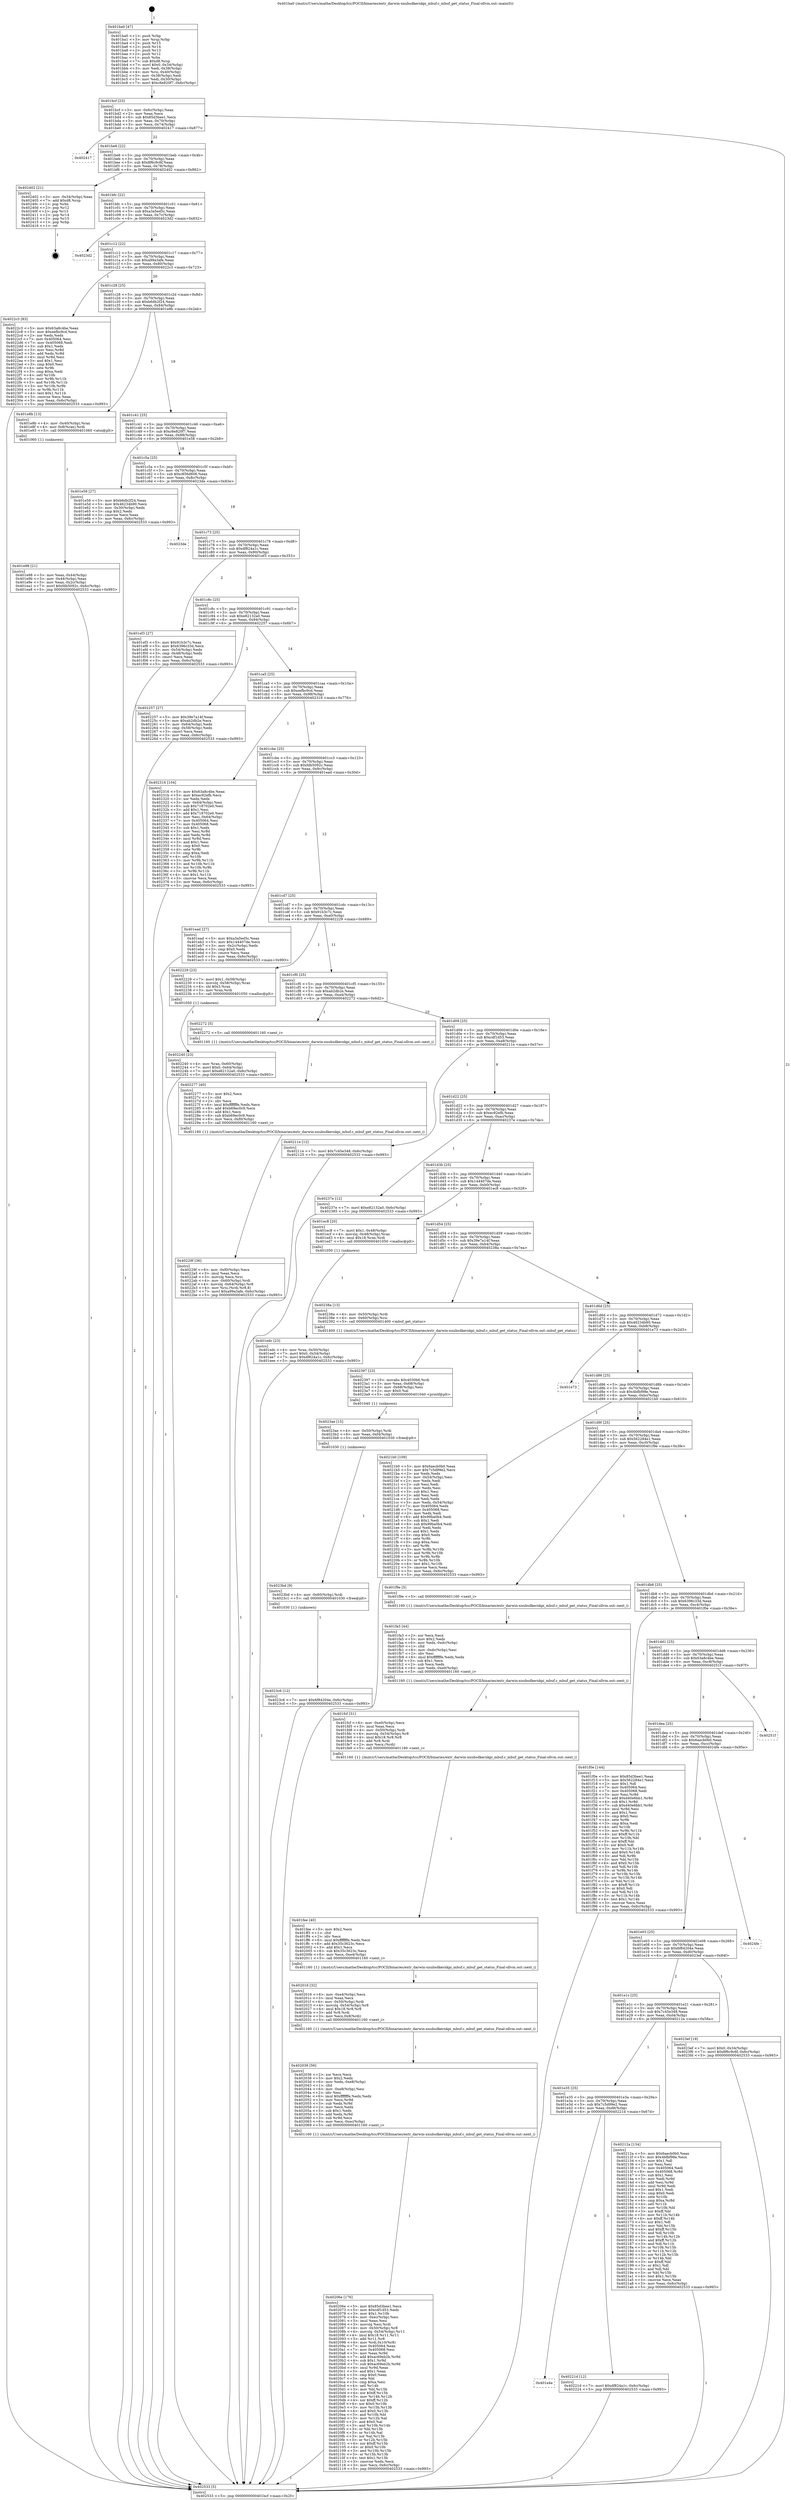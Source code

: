 digraph "0x401ba0" {
  label = "0x401ba0 (/mnt/c/Users/mathe/Desktop/tcc/POCII/binaries/extr_darwin-xnubsdkernkpi_mbuf.c_mbuf_get_status_Final-ollvm.out::main(0))"
  labelloc = "t"
  node[shape=record]

  Entry [label="",width=0.3,height=0.3,shape=circle,fillcolor=black,style=filled]
  "0x401bcf" [label="{
     0x401bcf [23]\l
     | [instrs]\l
     &nbsp;&nbsp;0x401bcf \<+3\>: mov -0x6c(%rbp),%eax\l
     &nbsp;&nbsp;0x401bd2 \<+2\>: mov %eax,%ecx\l
     &nbsp;&nbsp;0x401bd4 \<+6\>: sub $0x85d3bee1,%ecx\l
     &nbsp;&nbsp;0x401bda \<+3\>: mov %eax,-0x70(%rbp)\l
     &nbsp;&nbsp;0x401bdd \<+3\>: mov %ecx,-0x74(%rbp)\l
     &nbsp;&nbsp;0x401be0 \<+6\>: je 0000000000402417 \<main+0x877\>\l
  }"]
  "0x402417" [label="{
     0x402417\l
  }", style=dashed]
  "0x401be6" [label="{
     0x401be6 [22]\l
     | [instrs]\l
     &nbsp;&nbsp;0x401be6 \<+5\>: jmp 0000000000401beb \<main+0x4b\>\l
     &nbsp;&nbsp;0x401beb \<+3\>: mov -0x70(%rbp),%eax\l
     &nbsp;&nbsp;0x401bee \<+5\>: sub $0x8f6c9c6f,%eax\l
     &nbsp;&nbsp;0x401bf3 \<+3\>: mov %eax,-0x78(%rbp)\l
     &nbsp;&nbsp;0x401bf6 \<+6\>: je 0000000000402402 \<main+0x862\>\l
  }"]
  Exit [label="",width=0.3,height=0.3,shape=circle,fillcolor=black,style=filled,peripheries=2]
  "0x402402" [label="{
     0x402402 [21]\l
     | [instrs]\l
     &nbsp;&nbsp;0x402402 \<+3\>: mov -0x34(%rbp),%eax\l
     &nbsp;&nbsp;0x402405 \<+7\>: add $0xd8,%rsp\l
     &nbsp;&nbsp;0x40240c \<+1\>: pop %rbx\l
     &nbsp;&nbsp;0x40240d \<+2\>: pop %r12\l
     &nbsp;&nbsp;0x40240f \<+2\>: pop %r13\l
     &nbsp;&nbsp;0x402411 \<+2\>: pop %r14\l
     &nbsp;&nbsp;0x402413 \<+2\>: pop %r15\l
     &nbsp;&nbsp;0x402415 \<+1\>: pop %rbp\l
     &nbsp;&nbsp;0x402416 \<+1\>: ret\l
  }"]
  "0x401bfc" [label="{
     0x401bfc [22]\l
     | [instrs]\l
     &nbsp;&nbsp;0x401bfc \<+5\>: jmp 0000000000401c01 \<main+0x61\>\l
     &nbsp;&nbsp;0x401c01 \<+3\>: mov -0x70(%rbp),%eax\l
     &nbsp;&nbsp;0x401c04 \<+5\>: sub $0xa3a5ed5c,%eax\l
     &nbsp;&nbsp;0x401c09 \<+3\>: mov %eax,-0x7c(%rbp)\l
     &nbsp;&nbsp;0x401c0c \<+6\>: je 00000000004023d2 \<main+0x832\>\l
  }"]
  "0x4023c6" [label="{
     0x4023c6 [12]\l
     | [instrs]\l
     &nbsp;&nbsp;0x4023c6 \<+7\>: movl $0x6f84204e,-0x6c(%rbp)\l
     &nbsp;&nbsp;0x4023cd \<+5\>: jmp 0000000000402533 \<main+0x993\>\l
  }"]
  "0x4023d2" [label="{
     0x4023d2\l
  }", style=dashed]
  "0x401c12" [label="{
     0x401c12 [22]\l
     | [instrs]\l
     &nbsp;&nbsp;0x401c12 \<+5\>: jmp 0000000000401c17 \<main+0x77\>\l
     &nbsp;&nbsp;0x401c17 \<+3\>: mov -0x70(%rbp),%eax\l
     &nbsp;&nbsp;0x401c1a \<+5\>: sub $0xa99a3afe,%eax\l
     &nbsp;&nbsp;0x401c1f \<+3\>: mov %eax,-0x80(%rbp)\l
     &nbsp;&nbsp;0x401c22 \<+6\>: je 00000000004022c3 \<main+0x723\>\l
  }"]
  "0x4023bd" [label="{
     0x4023bd [9]\l
     | [instrs]\l
     &nbsp;&nbsp;0x4023bd \<+4\>: mov -0x60(%rbp),%rdi\l
     &nbsp;&nbsp;0x4023c1 \<+5\>: call 0000000000401030 \<free@plt\>\l
     | [calls]\l
     &nbsp;&nbsp;0x401030 \{1\} (unknown)\l
  }"]
  "0x4022c3" [label="{
     0x4022c3 [83]\l
     | [instrs]\l
     &nbsp;&nbsp;0x4022c3 \<+5\>: mov $0x63a8c4be,%eax\l
     &nbsp;&nbsp;0x4022c8 \<+5\>: mov $0xeefbc9cd,%ecx\l
     &nbsp;&nbsp;0x4022cd \<+2\>: xor %edx,%edx\l
     &nbsp;&nbsp;0x4022cf \<+7\>: mov 0x405064,%esi\l
     &nbsp;&nbsp;0x4022d6 \<+7\>: mov 0x405068,%edi\l
     &nbsp;&nbsp;0x4022dd \<+3\>: sub $0x1,%edx\l
     &nbsp;&nbsp;0x4022e0 \<+3\>: mov %esi,%r8d\l
     &nbsp;&nbsp;0x4022e3 \<+3\>: add %edx,%r8d\l
     &nbsp;&nbsp;0x4022e6 \<+4\>: imul %r8d,%esi\l
     &nbsp;&nbsp;0x4022ea \<+3\>: and $0x1,%esi\l
     &nbsp;&nbsp;0x4022ed \<+3\>: cmp $0x0,%esi\l
     &nbsp;&nbsp;0x4022f0 \<+4\>: sete %r9b\l
     &nbsp;&nbsp;0x4022f4 \<+3\>: cmp $0xa,%edi\l
     &nbsp;&nbsp;0x4022f7 \<+4\>: setl %r10b\l
     &nbsp;&nbsp;0x4022fb \<+3\>: mov %r9b,%r11b\l
     &nbsp;&nbsp;0x4022fe \<+3\>: and %r10b,%r11b\l
     &nbsp;&nbsp;0x402301 \<+3\>: xor %r10b,%r9b\l
     &nbsp;&nbsp;0x402304 \<+3\>: or %r9b,%r11b\l
     &nbsp;&nbsp;0x402307 \<+4\>: test $0x1,%r11b\l
     &nbsp;&nbsp;0x40230b \<+3\>: cmovne %ecx,%eax\l
     &nbsp;&nbsp;0x40230e \<+3\>: mov %eax,-0x6c(%rbp)\l
     &nbsp;&nbsp;0x402311 \<+5\>: jmp 0000000000402533 \<main+0x993\>\l
  }"]
  "0x401c28" [label="{
     0x401c28 [25]\l
     | [instrs]\l
     &nbsp;&nbsp;0x401c28 \<+5\>: jmp 0000000000401c2d \<main+0x8d\>\l
     &nbsp;&nbsp;0x401c2d \<+3\>: mov -0x70(%rbp),%eax\l
     &nbsp;&nbsp;0x401c30 \<+5\>: sub $0xb6db2f24,%eax\l
     &nbsp;&nbsp;0x401c35 \<+6\>: mov %eax,-0x84(%rbp)\l
     &nbsp;&nbsp;0x401c3b \<+6\>: je 0000000000401e8b \<main+0x2eb\>\l
  }"]
  "0x4023ae" [label="{
     0x4023ae [15]\l
     | [instrs]\l
     &nbsp;&nbsp;0x4023ae \<+4\>: mov -0x50(%rbp),%rdi\l
     &nbsp;&nbsp;0x4023b2 \<+6\>: mov %eax,-0xf4(%rbp)\l
     &nbsp;&nbsp;0x4023b8 \<+5\>: call 0000000000401030 \<free@plt\>\l
     | [calls]\l
     &nbsp;&nbsp;0x401030 \{1\} (unknown)\l
  }"]
  "0x401e8b" [label="{
     0x401e8b [13]\l
     | [instrs]\l
     &nbsp;&nbsp;0x401e8b \<+4\>: mov -0x40(%rbp),%rax\l
     &nbsp;&nbsp;0x401e8f \<+4\>: mov 0x8(%rax),%rdi\l
     &nbsp;&nbsp;0x401e93 \<+5\>: call 0000000000401060 \<atoi@plt\>\l
     | [calls]\l
     &nbsp;&nbsp;0x401060 \{1\} (unknown)\l
  }"]
  "0x401c41" [label="{
     0x401c41 [25]\l
     | [instrs]\l
     &nbsp;&nbsp;0x401c41 \<+5\>: jmp 0000000000401c46 \<main+0xa6\>\l
     &nbsp;&nbsp;0x401c46 \<+3\>: mov -0x70(%rbp),%eax\l
     &nbsp;&nbsp;0x401c49 \<+5\>: sub $0xc6e820f7,%eax\l
     &nbsp;&nbsp;0x401c4e \<+6\>: mov %eax,-0x88(%rbp)\l
     &nbsp;&nbsp;0x401c54 \<+6\>: je 0000000000401e58 \<main+0x2b8\>\l
  }"]
  "0x402397" [label="{
     0x402397 [23]\l
     | [instrs]\l
     &nbsp;&nbsp;0x402397 \<+10\>: movabs $0x4030b6,%rdi\l
     &nbsp;&nbsp;0x4023a1 \<+3\>: mov %eax,-0x68(%rbp)\l
     &nbsp;&nbsp;0x4023a4 \<+3\>: mov -0x68(%rbp),%esi\l
     &nbsp;&nbsp;0x4023a7 \<+2\>: mov $0x0,%al\l
     &nbsp;&nbsp;0x4023a9 \<+5\>: call 0000000000401040 \<printf@plt\>\l
     | [calls]\l
     &nbsp;&nbsp;0x401040 \{1\} (unknown)\l
  }"]
  "0x401e58" [label="{
     0x401e58 [27]\l
     | [instrs]\l
     &nbsp;&nbsp;0x401e58 \<+5\>: mov $0xb6db2f24,%eax\l
     &nbsp;&nbsp;0x401e5d \<+5\>: mov $0x46234b90,%ecx\l
     &nbsp;&nbsp;0x401e62 \<+3\>: mov -0x30(%rbp),%edx\l
     &nbsp;&nbsp;0x401e65 \<+3\>: cmp $0x2,%edx\l
     &nbsp;&nbsp;0x401e68 \<+3\>: cmovne %ecx,%eax\l
     &nbsp;&nbsp;0x401e6b \<+3\>: mov %eax,-0x6c(%rbp)\l
     &nbsp;&nbsp;0x401e6e \<+5\>: jmp 0000000000402533 \<main+0x993\>\l
  }"]
  "0x401c5a" [label="{
     0x401c5a [25]\l
     | [instrs]\l
     &nbsp;&nbsp;0x401c5a \<+5\>: jmp 0000000000401c5f \<main+0xbf\>\l
     &nbsp;&nbsp;0x401c5f \<+3\>: mov -0x70(%rbp),%eax\l
     &nbsp;&nbsp;0x401c62 \<+5\>: sub $0xc856d606,%eax\l
     &nbsp;&nbsp;0x401c67 \<+6\>: mov %eax,-0x8c(%rbp)\l
     &nbsp;&nbsp;0x401c6d \<+6\>: je 00000000004023de \<main+0x83e\>\l
  }"]
  "0x402533" [label="{
     0x402533 [5]\l
     | [instrs]\l
     &nbsp;&nbsp;0x402533 \<+5\>: jmp 0000000000401bcf \<main+0x2f\>\l
  }"]
  "0x401ba0" [label="{
     0x401ba0 [47]\l
     | [instrs]\l
     &nbsp;&nbsp;0x401ba0 \<+1\>: push %rbp\l
     &nbsp;&nbsp;0x401ba1 \<+3\>: mov %rsp,%rbp\l
     &nbsp;&nbsp;0x401ba4 \<+2\>: push %r15\l
     &nbsp;&nbsp;0x401ba6 \<+2\>: push %r14\l
     &nbsp;&nbsp;0x401ba8 \<+2\>: push %r13\l
     &nbsp;&nbsp;0x401baa \<+2\>: push %r12\l
     &nbsp;&nbsp;0x401bac \<+1\>: push %rbx\l
     &nbsp;&nbsp;0x401bad \<+7\>: sub $0xd8,%rsp\l
     &nbsp;&nbsp;0x401bb4 \<+7\>: movl $0x0,-0x34(%rbp)\l
     &nbsp;&nbsp;0x401bbb \<+3\>: mov %edi,-0x38(%rbp)\l
     &nbsp;&nbsp;0x401bbe \<+4\>: mov %rsi,-0x40(%rbp)\l
     &nbsp;&nbsp;0x401bc2 \<+3\>: mov -0x38(%rbp),%edi\l
     &nbsp;&nbsp;0x401bc5 \<+3\>: mov %edi,-0x30(%rbp)\l
     &nbsp;&nbsp;0x401bc8 \<+7\>: movl $0xc6e820f7,-0x6c(%rbp)\l
  }"]
  "0x401e98" [label="{
     0x401e98 [21]\l
     | [instrs]\l
     &nbsp;&nbsp;0x401e98 \<+3\>: mov %eax,-0x44(%rbp)\l
     &nbsp;&nbsp;0x401e9b \<+3\>: mov -0x44(%rbp),%eax\l
     &nbsp;&nbsp;0x401e9e \<+3\>: mov %eax,-0x2c(%rbp)\l
     &nbsp;&nbsp;0x401ea1 \<+7\>: movl $0xfdb5092c,-0x6c(%rbp)\l
     &nbsp;&nbsp;0x401ea8 \<+5\>: jmp 0000000000402533 \<main+0x993\>\l
  }"]
  "0x40229f" [label="{
     0x40229f [36]\l
     | [instrs]\l
     &nbsp;&nbsp;0x40229f \<+6\>: mov -0xf0(%rbp),%ecx\l
     &nbsp;&nbsp;0x4022a5 \<+3\>: imul %eax,%ecx\l
     &nbsp;&nbsp;0x4022a8 \<+3\>: movslq %ecx,%rsi\l
     &nbsp;&nbsp;0x4022ab \<+4\>: mov -0x60(%rbp),%rdi\l
     &nbsp;&nbsp;0x4022af \<+4\>: movslq -0x64(%rbp),%r8\l
     &nbsp;&nbsp;0x4022b3 \<+4\>: mov %rsi,(%rdi,%r8,8)\l
     &nbsp;&nbsp;0x4022b7 \<+7\>: movl $0xa99a3afe,-0x6c(%rbp)\l
     &nbsp;&nbsp;0x4022be \<+5\>: jmp 0000000000402533 \<main+0x993\>\l
  }"]
  "0x4023de" [label="{
     0x4023de\l
  }", style=dashed]
  "0x401c73" [label="{
     0x401c73 [25]\l
     | [instrs]\l
     &nbsp;&nbsp;0x401c73 \<+5\>: jmp 0000000000401c78 \<main+0xd8\>\l
     &nbsp;&nbsp;0x401c78 \<+3\>: mov -0x70(%rbp),%eax\l
     &nbsp;&nbsp;0x401c7b \<+5\>: sub $0xdf824a1c,%eax\l
     &nbsp;&nbsp;0x401c80 \<+6\>: mov %eax,-0x90(%rbp)\l
     &nbsp;&nbsp;0x401c86 \<+6\>: je 0000000000401ef3 \<main+0x353\>\l
  }"]
  "0x402277" [label="{
     0x402277 [40]\l
     | [instrs]\l
     &nbsp;&nbsp;0x402277 \<+5\>: mov $0x2,%ecx\l
     &nbsp;&nbsp;0x40227c \<+1\>: cltd\l
     &nbsp;&nbsp;0x40227d \<+2\>: idiv %ecx\l
     &nbsp;&nbsp;0x40227f \<+6\>: imul $0xfffffffe,%edx,%ecx\l
     &nbsp;&nbsp;0x402285 \<+6\>: add $0xb69ec0c9,%ecx\l
     &nbsp;&nbsp;0x40228b \<+3\>: add $0x1,%ecx\l
     &nbsp;&nbsp;0x40228e \<+6\>: sub $0xb69ec0c9,%ecx\l
     &nbsp;&nbsp;0x402294 \<+6\>: mov %ecx,-0xf0(%rbp)\l
     &nbsp;&nbsp;0x40229a \<+5\>: call 0000000000401160 \<next_i\>\l
     | [calls]\l
     &nbsp;&nbsp;0x401160 \{1\} (/mnt/c/Users/mathe/Desktop/tcc/POCII/binaries/extr_darwin-xnubsdkernkpi_mbuf.c_mbuf_get_status_Final-ollvm.out::next_i)\l
  }"]
  "0x401ef3" [label="{
     0x401ef3 [27]\l
     | [instrs]\l
     &nbsp;&nbsp;0x401ef3 \<+5\>: mov $0x91b3c7c,%eax\l
     &nbsp;&nbsp;0x401ef8 \<+5\>: mov $0x6396c33d,%ecx\l
     &nbsp;&nbsp;0x401efd \<+3\>: mov -0x54(%rbp),%edx\l
     &nbsp;&nbsp;0x401f00 \<+3\>: cmp -0x48(%rbp),%edx\l
     &nbsp;&nbsp;0x401f03 \<+3\>: cmovl %ecx,%eax\l
     &nbsp;&nbsp;0x401f06 \<+3\>: mov %eax,-0x6c(%rbp)\l
     &nbsp;&nbsp;0x401f09 \<+5\>: jmp 0000000000402533 \<main+0x993\>\l
  }"]
  "0x401c8c" [label="{
     0x401c8c [25]\l
     | [instrs]\l
     &nbsp;&nbsp;0x401c8c \<+5\>: jmp 0000000000401c91 \<main+0xf1\>\l
     &nbsp;&nbsp;0x401c91 \<+3\>: mov -0x70(%rbp),%eax\l
     &nbsp;&nbsp;0x401c94 \<+5\>: sub $0xe82132a0,%eax\l
     &nbsp;&nbsp;0x401c99 \<+6\>: mov %eax,-0x94(%rbp)\l
     &nbsp;&nbsp;0x401c9f \<+6\>: je 0000000000402257 \<main+0x6b7\>\l
  }"]
  "0x402240" [label="{
     0x402240 [23]\l
     | [instrs]\l
     &nbsp;&nbsp;0x402240 \<+4\>: mov %rax,-0x60(%rbp)\l
     &nbsp;&nbsp;0x402244 \<+7\>: movl $0x0,-0x64(%rbp)\l
     &nbsp;&nbsp;0x40224b \<+7\>: movl $0xe82132a0,-0x6c(%rbp)\l
     &nbsp;&nbsp;0x402252 \<+5\>: jmp 0000000000402533 \<main+0x993\>\l
  }"]
  "0x402257" [label="{
     0x402257 [27]\l
     | [instrs]\l
     &nbsp;&nbsp;0x402257 \<+5\>: mov $0x39e7a14f,%eax\l
     &nbsp;&nbsp;0x40225c \<+5\>: mov $0xab2db2e,%ecx\l
     &nbsp;&nbsp;0x402261 \<+3\>: mov -0x64(%rbp),%edx\l
     &nbsp;&nbsp;0x402264 \<+3\>: cmp -0x58(%rbp),%edx\l
     &nbsp;&nbsp;0x402267 \<+3\>: cmovl %ecx,%eax\l
     &nbsp;&nbsp;0x40226a \<+3\>: mov %eax,-0x6c(%rbp)\l
     &nbsp;&nbsp;0x40226d \<+5\>: jmp 0000000000402533 \<main+0x993\>\l
  }"]
  "0x401ca5" [label="{
     0x401ca5 [25]\l
     | [instrs]\l
     &nbsp;&nbsp;0x401ca5 \<+5\>: jmp 0000000000401caa \<main+0x10a\>\l
     &nbsp;&nbsp;0x401caa \<+3\>: mov -0x70(%rbp),%eax\l
     &nbsp;&nbsp;0x401cad \<+5\>: sub $0xeefbc9cd,%eax\l
     &nbsp;&nbsp;0x401cb2 \<+6\>: mov %eax,-0x98(%rbp)\l
     &nbsp;&nbsp;0x401cb8 \<+6\>: je 0000000000402316 \<main+0x776\>\l
  }"]
  "0x401e4e" [label="{
     0x401e4e\l
  }", style=dashed]
  "0x402316" [label="{
     0x402316 [104]\l
     | [instrs]\l
     &nbsp;&nbsp;0x402316 \<+5\>: mov $0x63a8c4be,%eax\l
     &nbsp;&nbsp;0x40231b \<+5\>: mov $0xec92efb,%ecx\l
     &nbsp;&nbsp;0x402320 \<+2\>: xor %edx,%edx\l
     &nbsp;&nbsp;0x402322 \<+3\>: mov -0x64(%rbp),%esi\l
     &nbsp;&nbsp;0x402325 \<+6\>: sub $0x718702e0,%esi\l
     &nbsp;&nbsp;0x40232b \<+3\>: add $0x1,%esi\l
     &nbsp;&nbsp;0x40232e \<+6\>: add $0x718702e0,%esi\l
     &nbsp;&nbsp;0x402334 \<+3\>: mov %esi,-0x64(%rbp)\l
     &nbsp;&nbsp;0x402337 \<+7\>: mov 0x405064,%esi\l
     &nbsp;&nbsp;0x40233e \<+7\>: mov 0x405068,%edi\l
     &nbsp;&nbsp;0x402345 \<+3\>: sub $0x1,%edx\l
     &nbsp;&nbsp;0x402348 \<+3\>: mov %esi,%r8d\l
     &nbsp;&nbsp;0x40234b \<+3\>: add %edx,%r8d\l
     &nbsp;&nbsp;0x40234e \<+4\>: imul %r8d,%esi\l
     &nbsp;&nbsp;0x402352 \<+3\>: and $0x1,%esi\l
     &nbsp;&nbsp;0x402355 \<+3\>: cmp $0x0,%esi\l
     &nbsp;&nbsp;0x402358 \<+4\>: sete %r9b\l
     &nbsp;&nbsp;0x40235c \<+3\>: cmp $0xa,%edi\l
     &nbsp;&nbsp;0x40235f \<+4\>: setl %r10b\l
     &nbsp;&nbsp;0x402363 \<+3\>: mov %r9b,%r11b\l
     &nbsp;&nbsp;0x402366 \<+3\>: and %r10b,%r11b\l
     &nbsp;&nbsp;0x402369 \<+3\>: xor %r10b,%r9b\l
     &nbsp;&nbsp;0x40236c \<+3\>: or %r9b,%r11b\l
     &nbsp;&nbsp;0x40236f \<+4\>: test $0x1,%r11b\l
     &nbsp;&nbsp;0x402373 \<+3\>: cmovne %ecx,%eax\l
     &nbsp;&nbsp;0x402376 \<+3\>: mov %eax,-0x6c(%rbp)\l
     &nbsp;&nbsp;0x402379 \<+5\>: jmp 0000000000402533 \<main+0x993\>\l
  }"]
  "0x401cbe" [label="{
     0x401cbe [25]\l
     | [instrs]\l
     &nbsp;&nbsp;0x401cbe \<+5\>: jmp 0000000000401cc3 \<main+0x123\>\l
     &nbsp;&nbsp;0x401cc3 \<+3\>: mov -0x70(%rbp),%eax\l
     &nbsp;&nbsp;0x401cc6 \<+5\>: sub $0xfdb5092c,%eax\l
     &nbsp;&nbsp;0x401ccb \<+6\>: mov %eax,-0x9c(%rbp)\l
     &nbsp;&nbsp;0x401cd1 \<+6\>: je 0000000000401ead \<main+0x30d\>\l
  }"]
  "0x40221d" [label="{
     0x40221d [12]\l
     | [instrs]\l
     &nbsp;&nbsp;0x40221d \<+7\>: movl $0xdf824a1c,-0x6c(%rbp)\l
     &nbsp;&nbsp;0x402224 \<+5\>: jmp 0000000000402533 \<main+0x993\>\l
  }"]
  "0x401ead" [label="{
     0x401ead [27]\l
     | [instrs]\l
     &nbsp;&nbsp;0x401ead \<+5\>: mov $0xa3a5ed5c,%eax\l
     &nbsp;&nbsp;0x401eb2 \<+5\>: mov $0x144407de,%ecx\l
     &nbsp;&nbsp;0x401eb7 \<+3\>: mov -0x2c(%rbp),%edx\l
     &nbsp;&nbsp;0x401eba \<+3\>: cmp $0x0,%edx\l
     &nbsp;&nbsp;0x401ebd \<+3\>: cmove %ecx,%eax\l
     &nbsp;&nbsp;0x401ec0 \<+3\>: mov %eax,-0x6c(%rbp)\l
     &nbsp;&nbsp;0x401ec3 \<+5\>: jmp 0000000000402533 \<main+0x993\>\l
  }"]
  "0x401cd7" [label="{
     0x401cd7 [25]\l
     | [instrs]\l
     &nbsp;&nbsp;0x401cd7 \<+5\>: jmp 0000000000401cdc \<main+0x13c\>\l
     &nbsp;&nbsp;0x401cdc \<+3\>: mov -0x70(%rbp),%eax\l
     &nbsp;&nbsp;0x401cdf \<+5\>: sub $0x91b3c7c,%eax\l
     &nbsp;&nbsp;0x401ce4 \<+6\>: mov %eax,-0xa0(%rbp)\l
     &nbsp;&nbsp;0x401cea \<+6\>: je 0000000000402229 \<main+0x689\>\l
  }"]
  "0x401e35" [label="{
     0x401e35 [25]\l
     | [instrs]\l
     &nbsp;&nbsp;0x401e35 \<+5\>: jmp 0000000000401e3a \<main+0x29a\>\l
     &nbsp;&nbsp;0x401e3a \<+3\>: mov -0x70(%rbp),%eax\l
     &nbsp;&nbsp;0x401e3d \<+5\>: sub $0x7c5d99e2,%eax\l
     &nbsp;&nbsp;0x401e42 \<+6\>: mov %eax,-0xd8(%rbp)\l
     &nbsp;&nbsp;0x401e48 \<+6\>: je 000000000040221d \<main+0x67d\>\l
  }"]
  "0x402229" [label="{
     0x402229 [23]\l
     | [instrs]\l
     &nbsp;&nbsp;0x402229 \<+7\>: movl $0x1,-0x58(%rbp)\l
     &nbsp;&nbsp;0x402230 \<+4\>: movslq -0x58(%rbp),%rax\l
     &nbsp;&nbsp;0x402234 \<+4\>: shl $0x3,%rax\l
     &nbsp;&nbsp;0x402238 \<+3\>: mov %rax,%rdi\l
     &nbsp;&nbsp;0x40223b \<+5\>: call 0000000000401050 \<malloc@plt\>\l
     | [calls]\l
     &nbsp;&nbsp;0x401050 \{1\} (unknown)\l
  }"]
  "0x401cf0" [label="{
     0x401cf0 [25]\l
     | [instrs]\l
     &nbsp;&nbsp;0x401cf0 \<+5\>: jmp 0000000000401cf5 \<main+0x155\>\l
     &nbsp;&nbsp;0x401cf5 \<+3\>: mov -0x70(%rbp),%eax\l
     &nbsp;&nbsp;0x401cf8 \<+5\>: sub $0xab2db2e,%eax\l
     &nbsp;&nbsp;0x401cfd \<+6\>: mov %eax,-0xa4(%rbp)\l
     &nbsp;&nbsp;0x401d03 \<+6\>: je 0000000000402272 \<main+0x6d2\>\l
  }"]
  "0x40212a" [label="{
     0x40212a [134]\l
     | [instrs]\l
     &nbsp;&nbsp;0x40212a \<+5\>: mov $0x6aecb0b0,%eax\l
     &nbsp;&nbsp;0x40212f \<+5\>: mov $0x4bfbf98e,%ecx\l
     &nbsp;&nbsp;0x402134 \<+2\>: mov $0x1,%dl\l
     &nbsp;&nbsp;0x402136 \<+2\>: xor %esi,%esi\l
     &nbsp;&nbsp;0x402138 \<+7\>: mov 0x405064,%edi\l
     &nbsp;&nbsp;0x40213f \<+8\>: mov 0x405068,%r8d\l
     &nbsp;&nbsp;0x402147 \<+3\>: sub $0x1,%esi\l
     &nbsp;&nbsp;0x40214a \<+3\>: mov %edi,%r9d\l
     &nbsp;&nbsp;0x40214d \<+3\>: add %esi,%r9d\l
     &nbsp;&nbsp;0x402150 \<+4\>: imul %r9d,%edi\l
     &nbsp;&nbsp;0x402154 \<+3\>: and $0x1,%edi\l
     &nbsp;&nbsp;0x402157 \<+3\>: cmp $0x0,%edi\l
     &nbsp;&nbsp;0x40215a \<+4\>: sete %r10b\l
     &nbsp;&nbsp;0x40215e \<+4\>: cmp $0xa,%r8d\l
     &nbsp;&nbsp;0x402162 \<+4\>: setl %r11b\l
     &nbsp;&nbsp;0x402166 \<+3\>: mov %r10b,%bl\l
     &nbsp;&nbsp;0x402169 \<+3\>: xor $0xff,%bl\l
     &nbsp;&nbsp;0x40216c \<+3\>: mov %r11b,%r14b\l
     &nbsp;&nbsp;0x40216f \<+4\>: xor $0xff,%r14b\l
     &nbsp;&nbsp;0x402173 \<+3\>: xor $0x1,%dl\l
     &nbsp;&nbsp;0x402176 \<+3\>: mov %bl,%r15b\l
     &nbsp;&nbsp;0x402179 \<+4\>: and $0xff,%r15b\l
     &nbsp;&nbsp;0x40217d \<+3\>: and %dl,%r10b\l
     &nbsp;&nbsp;0x402180 \<+3\>: mov %r14b,%r12b\l
     &nbsp;&nbsp;0x402183 \<+4\>: and $0xff,%r12b\l
     &nbsp;&nbsp;0x402187 \<+3\>: and %dl,%r11b\l
     &nbsp;&nbsp;0x40218a \<+3\>: or %r10b,%r15b\l
     &nbsp;&nbsp;0x40218d \<+3\>: or %r11b,%r12b\l
     &nbsp;&nbsp;0x402190 \<+3\>: xor %r12b,%r15b\l
     &nbsp;&nbsp;0x402193 \<+3\>: or %r14b,%bl\l
     &nbsp;&nbsp;0x402196 \<+3\>: xor $0xff,%bl\l
     &nbsp;&nbsp;0x402199 \<+3\>: or $0x1,%dl\l
     &nbsp;&nbsp;0x40219c \<+2\>: and %dl,%bl\l
     &nbsp;&nbsp;0x40219e \<+3\>: or %bl,%r15b\l
     &nbsp;&nbsp;0x4021a1 \<+4\>: test $0x1,%r15b\l
     &nbsp;&nbsp;0x4021a5 \<+3\>: cmovne %ecx,%eax\l
     &nbsp;&nbsp;0x4021a8 \<+3\>: mov %eax,-0x6c(%rbp)\l
     &nbsp;&nbsp;0x4021ab \<+5\>: jmp 0000000000402533 \<main+0x993\>\l
  }"]
  "0x402272" [label="{
     0x402272 [5]\l
     | [instrs]\l
     &nbsp;&nbsp;0x402272 \<+5\>: call 0000000000401160 \<next_i\>\l
     | [calls]\l
     &nbsp;&nbsp;0x401160 \{1\} (/mnt/c/Users/mathe/Desktop/tcc/POCII/binaries/extr_darwin-xnubsdkernkpi_mbuf.c_mbuf_get_status_Final-ollvm.out::next_i)\l
  }"]
  "0x401d09" [label="{
     0x401d09 [25]\l
     | [instrs]\l
     &nbsp;&nbsp;0x401d09 \<+5\>: jmp 0000000000401d0e \<main+0x16e\>\l
     &nbsp;&nbsp;0x401d0e \<+3\>: mov -0x70(%rbp),%eax\l
     &nbsp;&nbsp;0x401d11 \<+5\>: sub $0xcdf1d53,%eax\l
     &nbsp;&nbsp;0x401d16 \<+6\>: mov %eax,-0xa8(%rbp)\l
     &nbsp;&nbsp;0x401d1c \<+6\>: je 000000000040211e \<main+0x57e\>\l
  }"]
  "0x401e1c" [label="{
     0x401e1c [25]\l
     | [instrs]\l
     &nbsp;&nbsp;0x401e1c \<+5\>: jmp 0000000000401e21 \<main+0x281\>\l
     &nbsp;&nbsp;0x401e21 \<+3\>: mov -0x70(%rbp),%eax\l
     &nbsp;&nbsp;0x401e24 \<+5\>: sub $0x7c45e348,%eax\l
     &nbsp;&nbsp;0x401e29 \<+6\>: mov %eax,-0xd4(%rbp)\l
     &nbsp;&nbsp;0x401e2f \<+6\>: je 000000000040212a \<main+0x58a\>\l
  }"]
  "0x40211e" [label="{
     0x40211e [12]\l
     | [instrs]\l
     &nbsp;&nbsp;0x40211e \<+7\>: movl $0x7c45e348,-0x6c(%rbp)\l
     &nbsp;&nbsp;0x402125 \<+5\>: jmp 0000000000402533 \<main+0x993\>\l
  }"]
  "0x401d22" [label="{
     0x401d22 [25]\l
     | [instrs]\l
     &nbsp;&nbsp;0x401d22 \<+5\>: jmp 0000000000401d27 \<main+0x187\>\l
     &nbsp;&nbsp;0x401d27 \<+3\>: mov -0x70(%rbp),%eax\l
     &nbsp;&nbsp;0x401d2a \<+5\>: sub $0xec92efb,%eax\l
     &nbsp;&nbsp;0x401d2f \<+6\>: mov %eax,-0xac(%rbp)\l
     &nbsp;&nbsp;0x401d35 \<+6\>: je 000000000040237e \<main+0x7de\>\l
  }"]
  "0x4023ef" [label="{
     0x4023ef [19]\l
     | [instrs]\l
     &nbsp;&nbsp;0x4023ef \<+7\>: movl $0x0,-0x34(%rbp)\l
     &nbsp;&nbsp;0x4023f6 \<+7\>: movl $0x8f6c9c6f,-0x6c(%rbp)\l
     &nbsp;&nbsp;0x4023fd \<+5\>: jmp 0000000000402533 \<main+0x993\>\l
  }"]
  "0x40237e" [label="{
     0x40237e [12]\l
     | [instrs]\l
     &nbsp;&nbsp;0x40237e \<+7\>: movl $0xe82132a0,-0x6c(%rbp)\l
     &nbsp;&nbsp;0x402385 \<+5\>: jmp 0000000000402533 \<main+0x993\>\l
  }"]
  "0x401d3b" [label="{
     0x401d3b [25]\l
     | [instrs]\l
     &nbsp;&nbsp;0x401d3b \<+5\>: jmp 0000000000401d40 \<main+0x1a0\>\l
     &nbsp;&nbsp;0x401d40 \<+3\>: mov -0x70(%rbp),%eax\l
     &nbsp;&nbsp;0x401d43 \<+5\>: sub $0x144407de,%eax\l
     &nbsp;&nbsp;0x401d48 \<+6\>: mov %eax,-0xb0(%rbp)\l
     &nbsp;&nbsp;0x401d4e \<+6\>: je 0000000000401ec8 \<main+0x328\>\l
  }"]
  "0x401e03" [label="{
     0x401e03 [25]\l
     | [instrs]\l
     &nbsp;&nbsp;0x401e03 \<+5\>: jmp 0000000000401e08 \<main+0x268\>\l
     &nbsp;&nbsp;0x401e08 \<+3\>: mov -0x70(%rbp),%eax\l
     &nbsp;&nbsp;0x401e0b \<+5\>: sub $0x6f84204e,%eax\l
     &nbsp;&nbsp;0x401e10 \<+6\>: mov %eax,-0xd0(%rbp)\l
     &nbsp;&nbsp;0x401e16 \<+6\>: je 00000000004023ef \<main+0x84f\>\l
  }"]
  "0x401ec8" [label="{
     0x401ec8 [20]\l
     | [instrs]\l
     &nbsp;&nbsp;0x401ec8 \<+7\>: movl $0x1,-0x48(%rbp)\l
     &nbsp;&nbsp;0x401ecf \<+4\>: movslq -0x48(%rbp),%rax\l
     &nbsp;&nbsp;0x401ed3 \<+4\>: imul $0x18,%rax,%rdi\l
     &nbsp;&nbsp;0x401ed7 \<+5\>: call 0000000000401050 \<malloc@plt\>\l
     | [calls]\l
     &nbsp;&nbsp;0x401050 \{1\} (unknown)\l
  }"]
  "0x401d54" [label="{
     0x401d54 [25]\l
     | [instrs]\l
     &nbsp;&nbsp;0x401d54 \<+5\>: jmp 0000000000401d59 \<main+0x1b9\>\l
     &nbsp;&nbsp;0x401d59 \<+3\>: mov -0x70(%rbp),%eax\l
     &nbsp;&nbsp;0x401d5c \<+5\>: sub $0x39e7a14f,%eax\l
     &nbsp;&nbsp;0x401d61 \<+6\>: mov %eax,-0xb4(%rbp)\l
     &nbsp;&nbsp;0x401d67 \<+6\>: je 000000000040238a \<main+0x7ea\>\l
  }"]
  "0x401edc" [label="{
     0x401edc [23]\l
     | [instrs]\l
     &nbsp;&nbsp;0x401edc \<+4\>: mov %rax,-0x50(%rbp)\l
     &nbsp;&nbsp;0x401ee0 \<+7\>: movl $0x0,-0x54(%rbp)\l
     &nbsp;&nbsp;0x401ee7 \<+7\>: movl $0xdf824a1c,-0x6c(%rbp)\l
     &nbsp;&nbsp;0x401eee \<+5\>: jmp 0000000000402533 \<main+0x993\>\l
  }"]
  "0x4024fe" [label="{
     0x4024fe\l
  }", style=dashed]
  "0x40238a" [label="{
     0x40238a [13]\l
     | [instrs]\l
     &nbsp;&nbsp;0x40238a \<+4\>: mov -0x50(%rbp),%rdi\l
     &nbsp;&nbsp;0x40238e \<+4\>: mov -0x60(%rbp),%rsi\l
     &nbsp;&nbsp;0x402392 \<+5\>: call 0000000000401400 \<mbuf_get_status\>\l
     | [calls]\l
     &nbsp;&nbsp;0x401400 \{1\} (/mnt/c/Users/mathe/Desktop/tcc/POCII/binaries/extr_darwin-xnubsdkernkpi_mbuf.c_mbuf_get_status_Final-ollvm.out::mbuf_get_status)\l
  }"]
  "0x401d6d" [label="{
     0x401d6d [25]\l
     | [instrs]\l
     &nbsp;&nbsp;0x401d6d \<+5\>: jmp 0000000000401d72 \<main+0x1d2\>\l
     &nbsp;&nbsp;0x401d72 \<+3\>: mov -0x70(%rbp),%eax\l
     &nbsp;&nbsp;0x401d75 \<+5\>: sub $0x46234b90,%eax\l
     &nbsp;&nbsp;0x401d7a \<+6\>: mov %eax,-0xb8(%rbp)\l
     &nbsp;&nbsp;0x401d80 \<+6\>: je 0000000000401e73 \<main+0x2d3\>\l
  }"]
  "0x401dea" [label="{
     0x401dea [25]\l
     | [instrs]\l
     &nbsp;&nbsp;0x401dea \<+5\>: jmp 0000000000401def \<main+0x24f\>\l
     &nbsp;&nbsp;0x401def \<+3\>: mov -0x70(%rbp),%eax\l
     &nbsp;&nbsp;0x401df2 \<+5\>: sub $0x6aecb0b0,%eax\l
     &nbsp;&nbsp;0x401df7 \<+6\>: mov %eax,-0xcc(%rbp)\l
     &nbsp;&nbsp;0x401dfd \<+6\>: je 00000000004024fe \<main+0x95e\>\l
  }"]
  "0x401e73" [label="{
     0x401e73\l
  }", style=dashed]
  "0x401d86" [label="{
     0x401d86 [25]\l
     | [instrs]\l
     &nbsp;&nbsp;0x401d86 \<+5\>: jmp 0000000000401d8b \<main+0x1eb\>\l
     &nbsp;&nbsp;0x401d8b \<+3\>: mov -0x70(%rbp),%eax\l
     &nbsp;&nbsp;0x401d8e \<+5\>: sub $0x4bfbf98e,%eax\l
     &nbsp;&nbsp;0x401d93 \<+6\>: mov %eax,-0xbc(%rbp)\l
     &nbsp;&nbsp;0x401d99 \<+6\>: je 00000000004021b0 \<main+0x610\>\l
  }"]
  "0x40251f" [label="{
     0x40251f\l
  }", style=dashed]
  "0x4021b0" [label="{
     0x4021b0 [109]\l
     | [instrs]\l
     &nbsp;&nbsp;0x4021b0 \<+5\>: mov $0x6aecb0b0,%eax\l
     &nbsp;&nbsp;0x4021b5 \<+5\>: mov $0x7c5d99e2,%ecx\l
     &nbsp;&nbsp;0x4021ba \<+2\>: xor %edx,%edx\l
     &nbsp;&nbsp;0x4021bc \<+3\>: mov -0x54(%rbp),%esi\l
     &nbsp;&nbsp;0x4021bf \<+2\>: mov %edx,%edi\l
     &nbsp;&nbsp;0x4021c1 \<+2\>: sub %esi,%edi\l
     &nbsp;&nbsp;0x4021c3 \<+2\>: mov %edx,%esi\l
     &nbsp;&nbsp;0x4021c5 \<+3\>: sub $0x1,%esi\l
     &nbsp;&nbsp;0x4021c8 \<+2\>: add %esi,%edi\l
     &nbsp;&nbsp;0x4021ca \<+2\>: sub %edi,%edx\l
     &nbsp;&nbsp;0x4021cc \<+3\>: mov %edx,-0x54(%rbp)\l
     &nbsp;&nbsp;0x4021cf \<+7\>: mov 0x405064,%edx\l
     &nbsp;&nbsp;0x4021d6 \<+7\>: mov 0x405068,%esi\l
     &nbsp;&nbsp;0x4021dd \<+2\>: mov %edx,%edi\l
     &nbsp;&nbsp;0x4021df \<+6\>: add $0x99ba0b4,%edi\l
     &nbsp;&nbsp;0x4021e5 \<+3\>: sub $0x1,%edi\l
     &nbsp;&nbsp;0x4021e8 \<+6\>: sub $0x99ba0b4,%edi\l
     &nbsp;&nbsp;0x4021ee \<+3\>: imul %edi,%edx\l
     &nbsp;&nbsp;0x4021f1 \<+3\>: and $0x1,%edx\l
     &nbsp;&nbsp;0x4021f4 \<+3\>: cmp $0x0,%edx\l
     &nbsp;&nbsp;0x4021f7 \<+4\>: sete %r8b\l
     &nbsp;&nbsp;0x4021fb \<+3\>: cmp $0xa,%esi\l
     &nbsp;&nbsp;0x4021fe \<+4\>: setl %r9b\l
     &nbsp;&nbsp;0x402202 \<+3\>: mov %r8b,%r10b\l
     &nbsp;&nbsp;0x402205 \<+3\>: and %r9b,%r10b\l
     &nbsp;&nbsp;0x402208 \<+3\>: xor %r9b,%r8b\l
     &nbsp;&nbsp;0x40220b \<+3\>: or %r8b,%r10b\l
     &nbsp;&nbsp;0x40220e \<+4\>: test $0x1,%r10b\l
     &nbsp;&nbsp;0x402212 \<+3\>: cmovne %ecx,%eax\l
     &nbsp;&nbsp;0x402215 \<+3\>: mov %eax,-0x6c(%rbp)\l
     &nbsp;&nbsp;0x402218 \<+5\>: jmp 0000000000402533 \<main+0x993\>\l
  }"]
  "0x401d9f" [label="{
     0x401d9f [25]\l
     | [instrs]\l
     &nbsp;&nbsp;0x401d9f \<+5\>: jmp 0000000000401da4 \<main+0x204\>\l
     &nbsp;&nbsp;0x401da4 \<+3\>: mov -0x70(%rbp),%eax\l
     &nbsp;&nbsp;0x401da7 \<+5\>: sub $0x562284e1,%eax\l
     &nbsp;&nbsp;0x401dac \<+6\>: mov %eax,-0xc0(%rbp)\l
     &nbsp;&nbsp;0x401db2 \<+6\>: je 0000000000401f9e \<main+0x3fe\>\l
  }"]
  "0x40206e" [label="{
     0x40206e [176]\l
     | [instrs]\l
     &nbsp;&nbsp;0x40206e \<+5\>: mov $0x85d3bee1,%ecx\l
     &nbsp;&nbsp;0x402073 \<+5\>: mov $0xcdf1d53,%edx\l
     &nbsp;&nbsp;0x402078 \<+3\>: mov $0x1,%r10b\l
     &nbsp;&nbsp;0x40207b \<+6\>: mov -0xec(%rbp),%esi\l
     &nbsp;&nbsp;0x402081 \<+3\>: imul %eax,%esi\l
     &nbsp;&nbsp;0x402084 \<+3\>: movslq %esi,%rdi\l
     &nbsp;&nbsp;0x402087 \<+4\>: mov -0x50(%rbp),%r8\l
     &nbsp;&nbsp;0x40208b \<+4\>: movslq -0x54(%rbp),%r11\l
     &nbsp;&nbsp;0x40208f \<+4\>: imul $0x18,%r11,%r11\l
     &nbsp;&nbsp;0x402093 \<+3\>: add %r11,%r8\l
     &nbsp;&nbsp;0x402096 \<+4\>: mov %rdi,0x10(%r8)\l
     &nbsp;&nbsp;0x40209a \<+7\>: mov 0x405064,%eax\l
     &nbsp;&nbsp;0x4020a1 \<+7\>: mov 0x405068,%esi\l
     &nbsp;&nbsp;0x4020a8 \<+3\>: mov %eax,%r9d\l
     &nbsp;&nbsp;0x4020ab \<+7\>: add $0xac69eb2b,%r9d\l
     &nbsp;&nbsp;0x4020b2 \<+4\>: sub $0x1,%r9d\l
     &nbsp;&nbsp;0x4020b6 \<+7\>: sub $0xac69eb2b,%r9d\l
     &nbsp;&nbsp;0x4020bd \<+4\>: imul %r9d,%eax\l
     &nbsp;&nbsp;0x4020c1 \<+3\>: and $0x1,%eax\l
     &nbsp;&nbsp;0x4020c4 \<+3\>: cmp $0x0,%eax\l
     &nbsp;&nbsp;0x4020c7 \<+3\>: sete %bl\l
     &nbsp;&nbsp;0x4020ca \<+3\>: cmp $0xa,%esi\l
     &nbsp;&nbsp;0x4020cd \<+4\>: setl %r14b\l
     &nbsp;&nbsp;0x4020d1 \<+3\>: mov %bl,%r15b\l
     &nbsp;&nbsp;0x4020d4 \<+4\>: xor $0xff,%r15b\l
     &nbsp;&nbsp;0x4020d8 \<+3\>: mov %r14b,%r12b\l
     &nbsp;&nbsp;0x4020db \<+4\>: xor $0xff,%r12b\l
     &nbsp;&nbsp;0x4020df \<+4\>: xor $0x0,%r10b\l
     &nbsp;&nbsp;0x4020e3 \<+3\>: mov %r15b,%r13b\l
     &nbsp;&nbsp;0x4020e6 \<+4\>: and $0x0,%r13b\l
     &nbsp;&nbsp;0x4020ea \<+3\>: and %r10b,%bl\l
     &nbsp;&nbsp;0x4020ed \<+3\>: mov %r12b,%al\l
     &nbsp;&nbsp;0x4020f0 \<+2\>: and $0x0,%al\l
     &nbsp;&nbsp;0x4020f2 \<+3\>: and %r10b,%r14b\l
     &nbsp;&nbsp;0x4020f5 \<+3\>: or %bl,%r13b\l
     &nbsp;&nbsp;0x4020f8 \<+3\>: or %r14b,%al\l
     &nbsp;&nbsp;0x4020fb \<+3\>: xor %al,%r13b\l
     &nbsp;&nbsp;0x4020fe \<+3\>: or %r12b,%r15b\l
     &nbsp;&nbsp;0x402101 \<+4\>: xor $0xff,%r15b\l
     &nbsp;&nbsp;0x402105 \<+4\>: or $0x0,%r10b\l
     &nbsp;&nbsp;0x402109 \<+3\>: and %r10b,%r15b\l
     &nbsp;&nbsp;0x40210c \<+3\>: or %r15b,%r13b\l
     &nbsp;&nbsp;0x40210f \<+4\>: test $0x1,%r13b\l
     &nbsp;&nbsp;0x402113 \<+3\>: cmovne %edx,%ecx\l
     &nbsp;&nbsp;0x402116 \<+3\>: mov %ecx,-0x6c(%rbp)\l
     &nbsp;&nbsp;0x402119 \<+5\>: jmp 0000000000402533 \<main+0x993\>\l
  }"]
  "0x401f9e" [label="{
     0x401f9e [5]\l
     | [instrs]\l
     &nbsp;&nbsp;0x401f9e \<+5\>: call 0000000000401160 \<next_i\>\l
     | [calls]\l
     &nbsp;&nbsp;0x401160 \{1\} (/mnt/c/Users/mathe/Desktop/tcc/POCII/binaries/extr_darwin-xnubsdkernkpi_mbuf.c_mbuf_get_status_Final-ollvm.out::next_i)\l
  }"]
  "0x401db8" [label="{
     0x401db8 [25]\l
     | [instrs]\l
     &nbsp;&nbsp;0x401db8 \<+5\>: jmp 0000000000401dbd \<main+0x21d\>\l
     &nbsp;&nbsp;0x401dbd \<+3\>: mov -0x70(%rbp),%eax\l
     &nbsp;&nbsp;0x401dc0 \<+5\>: sub $0x6396c33d,%eax\l
     &nbsp;&nbsp;0x401dc5 \<+6\>: mov %eax,-0xc4(%rbp)\l
     &nbsp;&nbsp;0x401dcb \<+6\>: je 0000000000401f0e \<main+0x36e\>\l
  }"]
  "0x402036" [label="{
     0x402036 [56]\l
     | [instrs]\l
     &nbsp;&nbsp;0x402036 \<+2\>: xor %ecx,%ecx\l
     &nbsp;&nbsp;0x402038 \<+5\>: mov $0x2,%edx\l
     &nbsp;&nbsp;0x40203d \<+6\>: mov %edx,-0xe8(%rbp)\l
     &nbsp;&nbsp;0x402043 \<+1\>: cltd\l
     &nbsp;&nbsp;0x402044 \<+6\>: mov -0xe8(%rbp),%esi\l
     &nbsp;&nbsp;0x40204a \<+2\>: idiv %esi\l
     &nbsp;&nbsp;0x40204c \<+6\>: imul $0xfffffffe,%edx,%edx\l
     &nbsp;&nbsp;0x402052 \<+3\>: mov %ecx,%r9d\l
     &nbsp;&nbsp;0x402055 \<+3\>: sub %edx,%r9d\l
     &nbsp;&nbsp;0x402058 \<+2\>: mov %ecx,%edx\l
     &nbsp;&nbsp;0x40205a \<+3\>: sub $0x1,%edx\l
     &nbsp;&nbsp;0x40205d \<+3\>: add %edx,%r9d\l
     &nbsp;&nbsp;0x402060 \<+3\>: sub %r9d,%ecx\l
     &nbsp;&nbsp;0x402063 \<+6\>: mov %ecx,-0xec(%rbp)\l
     &nbsp;&nbsp;0x402069 \<+5\>: call 0000000000401160 \<next_i\>\l
     | [calls]\l
     &nbsp;&nbsp;0x401160 \{1\} (/mnt/c/Users/mathe/Desktop/tcc/POCII/binaries/extr_darwin-xnubsdkernkpi_mbuf.c_mbuf_get_status_Final-ollvm.out::next_i)\l
  }"]
  "0x401f0e" [label="{
     0x401f0e [144]\l
     | [instrs]\l
     &nbsp;&nbsp;0x401f0e \<+5\>: mov $0x85d3bee1,%eax\l
     &nbsp;&nbsp;0x401f13 \<+5\>: mov $0x562284e1,%ecx\l
     &nbsp;&nbsp;0x401f18 \<+2\>: mov $0x1,%dl\l
     &nbsp;&nbsp;0x401f1a \<+7\>: mov 0x405064,%esi\l
     &nbsp;&nbsp;0x401f21 \<+7\>: mov 0x405068,%edi\l
     &nbsp;&nbsp;0x401f28 \<+3\>: mov %esi,%r8d\l
     &nbsp;&nbsp;0x401f2b \<+7\>: add $0xd40e6bb1,%r8d\l
     &nbsp;&nbsp;0x401f32 \<+4\>: sub $0x1,%r8d\l
     &nbsp;&nbsp;0x401f36 \<+7\>: sub $0xd40e6bb1,%r8d\l
     &nbsp;&nbsp;0x401f3d \<+4\>: imul %r8d,%esi\l
     &nbsp;&nbsp;0x401f41 \<+3\>: and $0x1,%esi\l
     &nbsp;&nbsp;0x401f44 \<+3\>: cmp $0x0,%esi\l
     &nbsp;&nbsp;0x401f47 \<+4\>: sete %r9b\l
     &nbsp;&nbsp;0x401f4b \<+3\>: cmp $0xa,%edi\l
     &nbsp;&nbsp;0x401f4e \<+4\>: setl %r10b\l
     &nbsp;&nbsp;0x401f52 \<+3\>: mov %r9b,%r11b\l
     &nbsp;&nbsp;0x401f55 \<+4\>: xor $0xff,%r11b\l
     &nbsp;&nbsp;0x401f59 \<+3\>: mov %r10b,%bl\l
     &nbsp;&nbsp;0x401f5c \<+3\>: xor $0xff,%bl\l
     &nbsp;&nbsp;0x401f5f \<+3\>: xor $0x0,%dl\l
     &nbsp;&nbsp;0x401f62 \<+3\>: mov %r11b,%r14b\l
     &nbsp;&nbsp;0x401f65 \<+4\>: and $0x0,%r14b\l
     &nbsp;&nbsp;0x401f69 \<+3\>: and %dl,%r9b\l
     &nbsp;&nbsp;0x401f6c \<+3\>: mov %bl,%r15b\l
     &nbsp;&nbsp;0x401f6f \<+4\>: and $0x0,%r15b\l
     &nbsp;&nbsp;0x401f73 \<+3\>: and %dl,%r10b\l
     &nbsp;&nbsp;0x401f76 \<+3\>: or %r9b,%r14b\l
     &nbsp;&nbsp;0x401f79 \<+3\>: or %r10b,%r15b\l
     &nbsp;&nbsp;0x401f7c \<+3\>: xor %r15b,%r14b\l
     &nbsp;&nbsp;0x401f7f \<+3\>: or %bl,%r11b\l
     &nbsp;&nbsp;0x401f82 \<+4\>: xor $0xff,%r11b\l
     &nbsp;&nbsp;0x401f86 \<+3\>: or $0x0,%dl\l
     &nbsp;&nbsp;0x401f89 \<+3\>: and %dl,%r11b\l
     &nbsp;&nbsp;0x401f8c \<+3\>: or %r11b,%r14b\l
     &nbsp;&nbsp;0x401f8f \<+4\>: test $0x1,%r14b\l
     &nbsp;&nbsp;0x401f93 \<+3\>: cmovne %ecx,%eax\l
     &nbsp;&nbsp;0x401f96 \<+3\>: mov %eax,-0x6c(%rbp)\l
     &nbsp;&nbsp;0x401f99 \<+5\>: jmp 0000000000402533 \<main+0x993\>\l
  }"]
  "0x401dd1" [label="{
     0x401dd1 [25]\l
     | [instrs]\l
     &nbsp;&nbsp;0x401dd1 \<+5\>: jmp 0000000000401dd6 \<main+0x236\>\l
     &nbsp;&nbsp;0x401dd6 \<+3\>: mov -0x70(%rbp),%eax\l
     &nbsp;&nbsp;0x401dd9 \<+5\>: sub $0x63a8c4be,%eax\l
     &nbsp;&nbsp;0x401dde \<+6\>: mov %eax,-0xc8(%rbp)\l
     &nbsp;&nbsp;0x401de4 \<+6\>: je 000000000040251f \<main+0x97f\>\l
  }"]
  "0x401fa3" [label="{
     0x401fa3 [44]\l
     | [instrs]\l
     &nbsp;&nbsp;0x401fa3 \<+2\>: xor %ecx,%ecx\l
     &nbsp;&nbsp;0x401fa5 \<+5\>: mov $0x2,%edx\l
     &nbsp;&nbsp;0x401faa \<+6\>: mov %edx,-0xdc(%rbp)\l
     &nbsp;&nbsp;0x401fb0 \<+1\>: cltd\l
     &nbsp;&nbsp;0x401fb1 \<+6\>: mov -0xdc(%rbp),%esi\l
     &nbsp;&nbsp;0x401fb7 \<+2\>: idiv %esi\l
     &nbsp;&nbsp;0x401fb9 \<+6\>: imul $0xfffffffe,%edx,%edx\l
     &nbsp;&nbsp;0x401fbf \<+3\>: sub $0x1,%ecx\l
     &nbsp;&nbsp;0x401fc2 \<+2\>: sub %ecx,%edx\l
     &nbsp;&nbsp;0x401fc4 \<+6\>: mov %edx,-0xe0(%rbp)\l
     &nbsp;&nbsp;0x401fca \<+5\>: call 0000000000401160 \<next_i\>\l
     | [calls]\l
     &nbsp;&nbsp;0x401160 \{1\} (/mnt/c/Users/mathe/Desktop/tcc/POCII/binaries/extr_darwin-xnubsdkernkpi_mbuf.c_mbuf_get_status_Final-ollvm.out::next_i)\l
  }"]
  "0x401fcf" [label="{
     0x401fcf [31]\l
     | [instrs]\l
     &nbsp;&nbsp;0x401fcf \<+6\>: mov -0xe0(%rbp),%ecx\l
     &nbsp;&nbsp;0x401fd5 \<+3\>: imul %eax,%ecx\l
     &nbsp;&nbsp;0x401fd8 \<+4\>: mov -0x50(%rbp),%rdi\l
     &nbsp;&nbsp;0x401fdc \<+4\>: movslq -0x54(%rbp),%r8\l
     &nbsp;&nbsp;0x401fe0 \<+4\>: imul $0x18,%r8,%r8\l
     &nbsp;&nbsp;0x401fe4 \<+3\>: add %r8,%rdi\l
     &nbsp;&nbsp;0x401fe7 \<+2\>: mov %ecx,(%rdi)\l
     &nbsp;&nbsp;0x401fe9 \<+5\>: call 0000000000401160 \<next_i\>\l
     | [calls]\l
     &nbsp;&nbsp;0x401160 \{1\} (/mnt/c/Users/mathe/Desktop/tcc/POCII/binaries/extr_darwin-xnubsdkernkpi_mbuf.c_mbuf_get_status_Final-ollvm.out::next_i)\l
  }"]
  "0x401fee" [label="{
     0x401fee [40]\l
     | [instrs]\l
     &nbsp;&nbsp;0x401fee \<+5\>: mov $0x2,%ecx\l
     &nbsp;&nbsp;0x401ff3 \<+1\>: cltd\l
     &nbsp;&nbsp;0x401ff4 \<+2\>: idiv %ecx\l
     &nbsp;&nbsp;0x401ff6 \<+6\>: imul $0xfffffffe,%edx,%ecx\l
     &nbsp;&nbsp;0x401ffc \<+6\>: add $0x35c3623c,%ecx\l
     &nbsp;&nbsp;0x402002 \<+3\>: add $0x1,%ecx\l
     &nbsp;&nbsp;0x402005 \<+6\>: sub $0x35c3623c,%ecx\l
     &nbsp;&nbsp;0x40200b \<+6\>: mov %ecx,-0xe4(%rbp)\l
     &nbsp;&nbsp;0x402011 \<+5\>: call 0000000000401160 \<next_i\>\l
     | [calls]\l
     &nbsp;&nbsp;0x401160 \{1\} (/mnt/c/Users/mathe/Desktop/tcc/POCII/binaries/extr_darwin-xnubsdkernkpi_mbuf.c_mbuf_get_status_Final-ollvm.out::next_i)\l
  }"]
  "0x402016" [label="{
     0x402016 [32]\l
     | [instrs]\l
     &nbsp;&nbsp;0x402016 \<+6\>: mov -0xe4(%rbp),%ecx\l
     &nbsp;&nbsp;0x40201c \<+3\>: imul %eax,%ecx\l
     &nbsp;&nbsp;0x40201f \<+4\>: mov -0x50(%rbp),%rdi\l
     &nbsp;&nbsp;0x402023 \<+4\>: movslq -0x54(%rbp),%r8\l
     &nbsp;&nbsp;0x402027 \<+4\>: imul $0x18,%r8,%r8\l
     &nbsp;&nbsp;0x40202b \<+3\>: add %r8,%rdi\l
     &nbsp;&nbsp;0x40202e \<+3\>: mov %ecx,0x8(%rdi)\l
     &nbsp;&nbsp;0x402031 \<+5\>: call 0000000000401160 \<next_i\>\l
     | [calls]\l
     &nbsp;&nbsp;0x401160 \{1\} (/mnt/c/Users/mathe/Desktop/tcc/POCII/binaries/extr_darwin-xnubsdkernkpi_mbuf.c_mbuf_get_status_Final-ollvm.out::next_i)\l
  }"]
  Entry -> "0x401ba0" [label=" 1"]
  "0x401bcf" -> "0x402417" [label=" 0"]
  "0x401bcf" -> "0x401be6" [label=" 22"]
  "0x402402" -> Exit [label=" 1"]
  "0x401be6" -> "0x402402" [label=" 1"]
  "0x401be6" -> "0x401bfc" [label=" 21"]
  "0x4023ef" -> "0x402533" [label=" 1"]
  "0x401bfc" -> "0x4023d2" [label=" 0"]
  "0x401bfc" -> "0x401c12" [label=" 21"]
  "0x4023c6" -> "0x402533" [label=" 1"]
  "0x401c12" -> "0x4022c3" [label=" 1"]
  "0x401c12" -> "0x401c28" [label=" 20"]
  "0x4023bd" -> "0x4023c6" [label=" 1"]
  "0x401c28" -> "0x401e8b" [label=" 1"]
  "0x401c28" -> "0x401c41" [label=" 19"]
  "0x4023ae" -> "0x4023bd" [label=" 1"]
  "0x401c41" -> "0x401e58" [label=" 1"]
  "0x401c41" -> "0x401c5a" [label=" 18"]
  "0x401e58" -> "0x402533" [label=" 1"]
  "0x401ba0" -> "0x401bcf" [label=" 1"]
  "0x402533" -> "0x401bcf" [label=" 21"]
  "0x401e8b" -> "0x401e98" [label=" 1"]
  "0x401e98" -> "0x402533" [label=" 1"]
  "0x402397" -> "0x4023ae" [label=" 1"]
  "0x401c5a" -> "0x4023de" [label=" 0"]
  "0x401c5a" -> "0x401c73" [label=" 18"]
  "0x40238a" -> "0x402397" [label=" 1"]
  "0x401c73" -> "0x401ef3" [label=" 2"]
  "0x401c73" -> "0x401c8c" [label=" 16"]
  "0x40237e" -> "0x402533" [label=" 1"]
  "0x401c8c" -> "0x402257" [label=" 2"]
  "0x401c8c" -> "0x401ca5" [label=" 14"]
  "0x402316" -> "0x402533" [label=" 1"]
  "0x401ca5" -> "0x402316" [label=" 1"]
  "0x401ca5" -> "0x401cbe" [label=" 13"]
  "0x4022c3" -> "0x402533" [label=" 1"]
  "0x401cbe" -> "0x401ead" [label=" 1"]
  "0x401cbe" -> "0x401cd7" [label=" 12"]
  "0x401ead" -> "0x402533" [label=" 1"]
  "0x40229f" -> "0x402533" [label=" 1"]
  "0x401cd7" -> "0x402229" [label=" 1"]
  "0x401cd7" -> "0x401cf0" [label=" 11"]
  "0x402272" -> "0x402277" [label=" 1"]
  "0x401cf0" -> "0x402272" [label=" 1"]
  "0x401cf0" -> "0x401d09" [label=" 10"]
  "0x402257" -> "0x402533" [label=" 2"]
  "0x401d09" -> "0x40211e" [label=" 1"]
  "0x401d09" -> "0x401d22" [label=" 9"]
  "0x402229" -> "0x402240" [label=" 1"]
  "0x401d22" -> "0x40237e" [label=" 1"]
  "0x401d22" -> "0x401d3b" [label=" 8"]
  "0x40221d" -> "0x402533" [label=" 1"]
  "0x401d3b" -> "0x401ec8" [label=" 1"]
  "0x401d3b" -> "0x401d54" [label=" 7"]
  "0x401ec8" -> "0x401edc" [label=" 1"]
  "0x401edc" -> "0x402533" [label=" 1"]
  "0x401ef3" -> "0x402533" [label=" 2"]
  "0x401e35" -> "0x40221d" [label=" 1"]
  "0x401d54" -> "0x40238a" [label=" 1"]
  "0x401d54" -> "0x401d6d" [label=" 6"]
  "0x402277" -> "0x40229f" [label=" 1"]
  "0x401d6d" -> "0x401e73" [label=" 0"]
  "0x401d6d" -> "0x401d86" [label=" 6"]
  "0x40212a" -> "0x402533" [label=" 1"]
  "0x401d86" -> "0x4021b0" [label=" 1"]
  "0x401d86" -> "0x401d9f" [label=" 5"]
  "0x401e1c" -> "0x401e35" [label=" 1"]
  "0x401d9f" -> "0x401f9e" [label=" 1"]
  "0x401d9f" -> "0x401db8" [label=" 4"]
  "0x402240" -> "0x402533" [label=" 1"]
  "0x401db8" -> "0x401f0e" [label=" 1"]
  "0x401db8" -> "0x401dd1" [label=" 3"]
  "0x401f0e" -> "0x402533" [label=" 1"]
  "0x401f9e" -> "0x401fa3" [label=" 1"]
  "0x401fa3" -> "0x401fcf" [label=" 1"]
  "0x401fcf" -> "0x401fee" [label=" 1"]
  "0x401fee" -> "0x402016" [label=" 1"]
  "0x402016" -> "0x402036" [label=" 1"]
  "0x402036" -> "0x40206e" [label=" 1"]
  "0x40206e" -> "0x402533" [label=" 1"]
  "0x40211e" -> "0x402533" [label=" 1"]
  "0x401e1c" -> "0x40212a" [label=" 1"]
  "0x401dd1" -> "0x40251f" [label=" 0"]
  "0x401dd1" -> "0x401dea" [label=" 3"]
  "0x4021b0" -> "0x402533" [label=" 1"]
  "0x401dea" -> "0x4024fe" [label=" 0"]
  "0x401dea" -> "0x401e03" [label=" 3"]
  "0x401e35" -> "0x401e4e" [label=" 0"]
  "0x401e03" -> "0x4023ef" [label=" 1"]
  "0x401e03" -> "0x401e1c" [label=" 2"]
}
